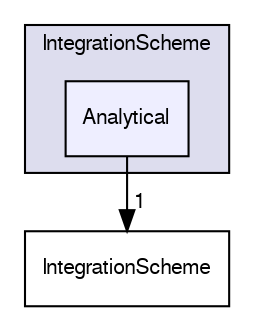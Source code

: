 digraph "src/lagrangian/intermediate/IntegrationScheme/Analytical" {
  bgcolor=transparent;
  compound=true
  node [ fontsize="10", fontname="FreeSans"];
  edge [ labelfontsize="10", labelfontname="FreeSans"];
  subgraph clusterdir_09df4de2b5aaa842302a6556950f73f6 {
    graph [ bgcolor="#ddddee", pencolor="black", label="IntegrationScheme" fontname="FreeSans", fontsize="10", URL="dir_09df4de2b5aaa842302a6556950f73f6.html"]
  dir_0eee13c47638f398792a22185eb7bdf9 [shape=box, label="Analytical", style="filled", fillcolor="#eeeeff", pencolor="black", URL="dir_0eee13c47638f398792a22185eb7bdf9.html"];
  }
  dir_fea04623556b0eb47dd50e7817bb140d [shape=box label="IntegrationScheme" URL="dir_fea04623556b0eb47dd50e7817bb140d.html"];
  dir_0eee13c47638f398792a22185eb7bdf9->dir_fea04623556b0eb47dd50e7817bb140d [headlabel="1", labeldistance=1.5 headhref="dir_001278_001283.html"];
}
